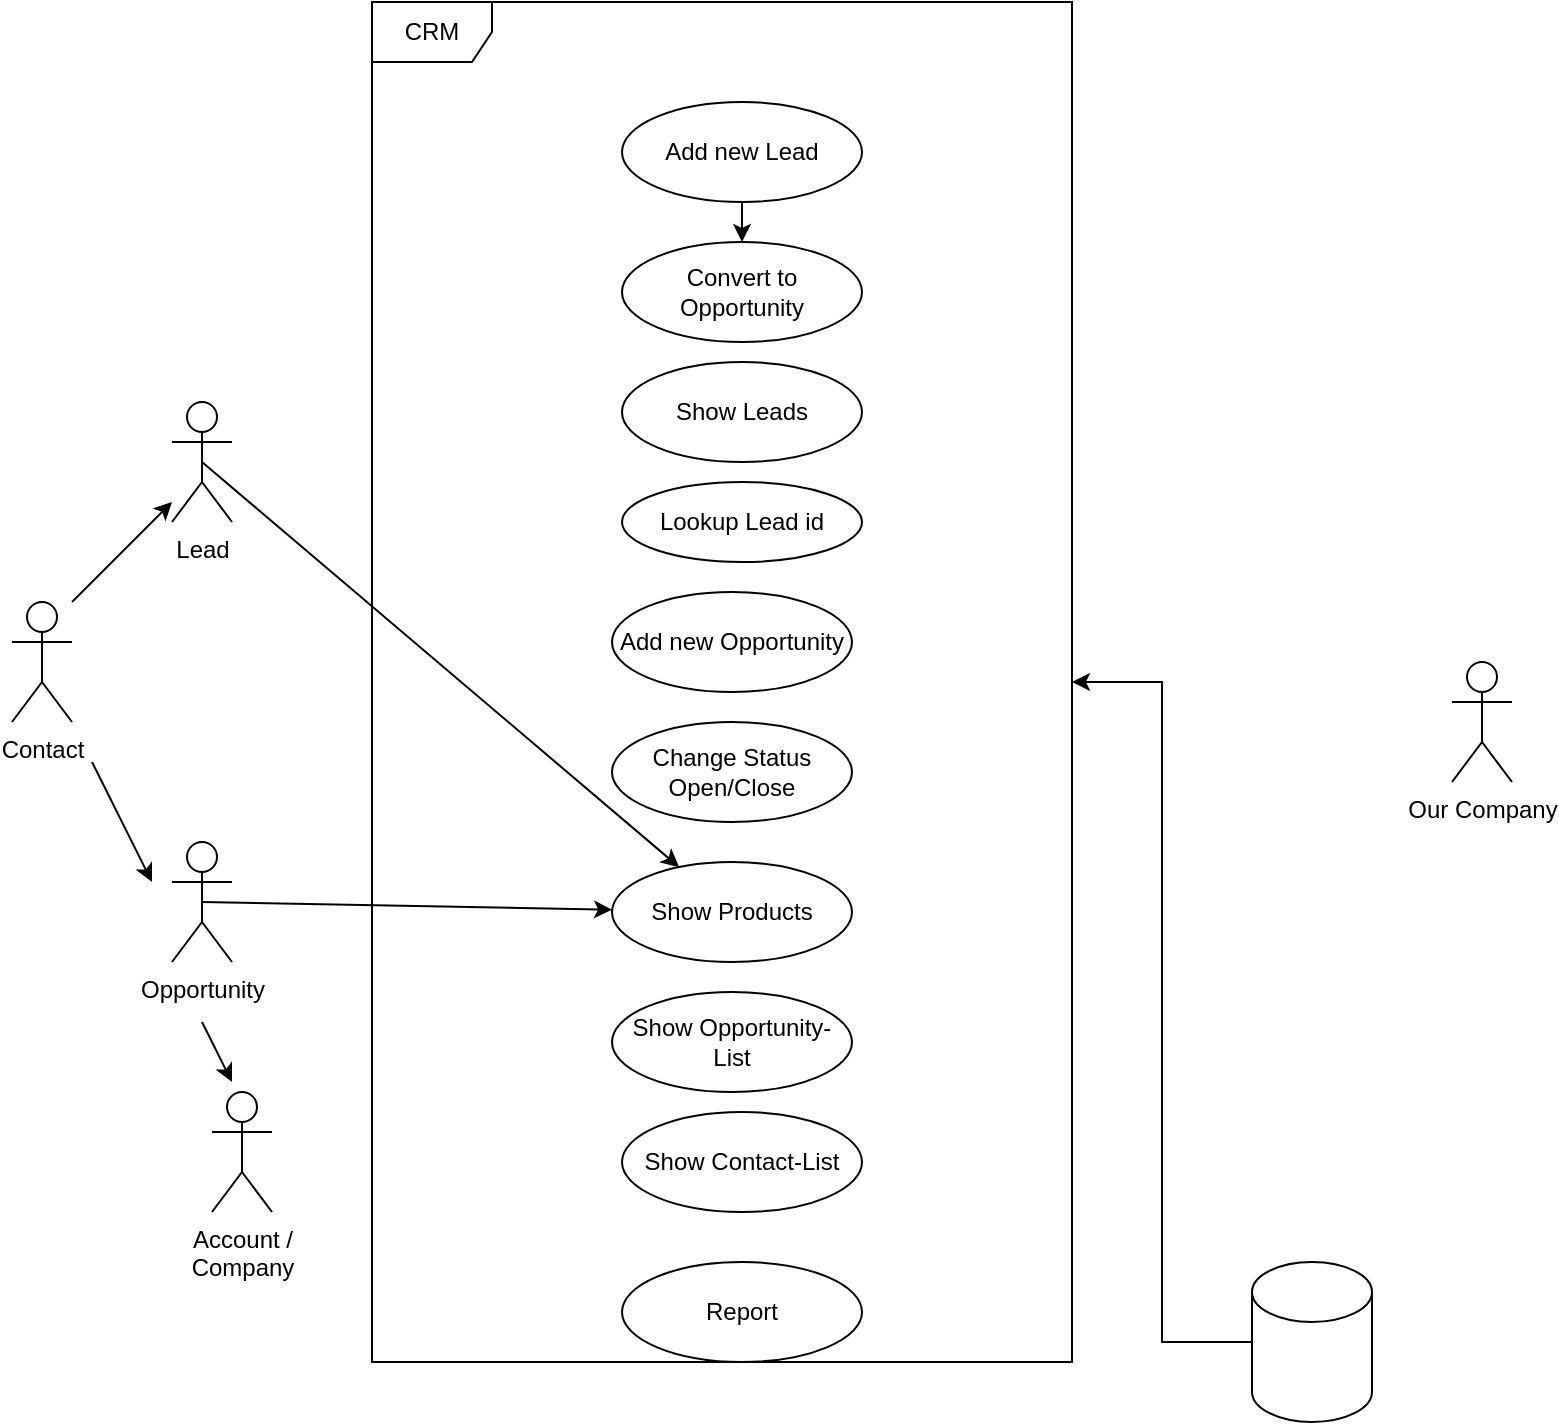 <mxfile version="14.6.13" type="device"><diagram id="xC-vOW-y_FnWOpV1j9T_" name="Seite-1"><mxGraphModel dx="1086" dy="806" grid="1" gridSize="10" guides="1" tooltips="1" connect="1" arrows="1" fold="1" page="1" pageScale="1" pageWidth="827" pageHeight="1169" math="0" shadow="0"><root><mxCell id="0"/><mxCell id="1" parent="0"/><mxCell id="jA6FAaFJSg091t-DWF3c-1" value="CRM" style="shape=umlFrame;whiteSpace=wrap;html=1;" parent="1" vertex="1"><mxGeometry x="200" y="40" width="350" height="680" as="geometry"/></mxCell><mxCell id="jA6FAaFJSg091t-DWF3c-24" style="edgeStyle=none;rounded=0;orthogonalLoop=1;jettySize=auto;html=1;exitX=0.5;exitY=0.5;exitDx=0;exitDy=0;exitPerimeter=0;" parent="1" source="jA6FAaFJSg091t-DWF3c-2" target="jA6FAaFJSg091t-DWF3c-17" edge="1"><mxGeometry relative="1" as="geometry"/></mxCell><mxCell id="jA6FAaFJSg091t-DWF3c-2" value="Lead" style="shape=umlActor;verticalLabelPosition=bottom;verticalAlign=top;html=1;" parent="1" vertex="1"><mxGeometry x="100" y="240" width="30" height="60" as="geometry"/></mxCell><mxCell id="jA6FAaFJSg091t-DWF3c-25" style="edgeStyle=none;rounded=0;orthogonalLoop=1;jettySize=auto;html=1;exitX=0.5;exitY=0.5;exitDx=0;exitDy=0;exitPerimeter=0;" parent="1" source="jA6FAaFJSg091t-DWF3c-3" target="jA6FAaFJSg091t-DWF3c-17" edge="1"><mxGeometry relative="1" as="geometry"/></mxCell><mxCell id="jA6FAaFJSg091t-DWF3c-28" style="edgeStyle=none;rounded=0;orthogonalLoop=1;jettySize=auto;html=1;exitX=0.5;exitY=0.5;exitDx=0;exitDy=0;exitPerimeter=0;entryX=0.5;entryY=0.5;entryDx=0;entryDy=0;entryPerimeter=0;" parent="1" source="jA6FAaFJSg091t-DWF3c-3" target="jA6FAaFJSg091t-DWF3c-3" edge="1"><mxGeometry relative="1" as="geometry"><mxPoint x="320" y="610" as="targetPoint"/></mxGeometry></mxCell><mxCell id="jA6FAaFJSg091t-DWF3c-3" value="Opportunity" style="shape=umlActor;verticalLabelPosition=bottom;verticalAlign=top;html=1;" parent="1" vertex="1"><mxGeometry x="100" y="460" width="30" height="60" as="geometry"/></mxCell><mxCell id="jA6FAaFJSg091t-DWF3c-5" value="Contact" style="shape=umlActor;verticalLabelPosition=bottom;verticalAlign=top;html=1;" parent="1" vertex="1"><mxGeometry x="20" y="340" width="30" height="60" as="geometry"/></mxCell><mxCell id="jA6FAaFJSg091t-DWF3c-6" value="Our Company" style="shape=umlActor;verticalLabelPosition=bottom;verticalAlign=top;html=1;" parent="1" vertex="1"><mxGeometry x="740" y="370" width="30" height="60" as="geometry"/></mxCell><mxCell id="jA6FAaFJSg091t-DWF3c-7" value="Add new Lead" style="ellipse;whiteSpace=wrap;html=1;" parent="1" vertex="1"><mxGeometry x="325" y="90" width="120" height="50" as="geometry"/></mxCell><mxCell id="jA6FAaFJSg091t-DWF3c-8" value="Convert to Opportunity" style="ellipse;whiteSpace=wrap;html=1;" parent="1" vertex="1"><mxGeometry x="325" y="160" width="120" height="50" as="geometry"/></mxCell><mxCell id="jA6FAaFJSg091t-DWF3c-10" value="" style="endArrow=classic;html=1;entryX=0.5;entryY=0;entryDx=0;entryDy=0;" parent="1" source="jA6FAaFJSg091t-DWF3c-7" target="jA6FAaFJSg091t-DWF3c-8" edge="1"><mxGeometry width="50" height="50" relative="1" as="geometry"><mxPoint x="390" y="440" as="sourcePoint"/><mxPoint x="440" y="390" as="targetPoint"/></mxGeometry></mxCell><mxCell id="jA6FAaFJSg091t-DWF3c-11" value="Show Leads" style="ellipse;whiteSpace=wrap;html=1;" parent="1" vertex="1"><mxGeometry x="325" y="220" width="120" height="50" as="geometry"/></mxCell><mxCell id="jA6FAaFJSg091t-DWF3c-12" value="Lookup Lead id&lt;br&gt;" style="ellipse;whiteSpace=wrap;html=1;" parent="1" vertex="1"><mxGeometry x="325" y="280" width="120" height="40" as="geometry"/></mxCell><mxCell id="jA6FAaFJSg091t-DWF3c-13" value="" style="endArrow=classic;html=1;" parent="1" edge="1"><mxGeometry width="50" height="50" relative="1" as="geometry"><mxPoint x="50" y="340" as="sourcePoint"/><mxPoint x="100" y="290" as="targetPoint"/></mxGeometry></mxCell><mxCell id="jA6FAaFJSg091t-DWF3c-14" value="" style="endArrow=classic;html=1;" parent="1" edge="1"><mxGeometry width="50" height="50" relative="1" as="geometry"><mxPoint x="60" y="420" as="sourcePoint"/><mxPoint x="90" y="480" as="targetPoint"/></mxGeometry></mxCell><mxCell id="jA6FAaFJSg091t-DWF3c-15" value="Add new Opportunity" style="ellipse;whiteSpace=wrap;html=1;" parent="1" vertex="1"><mxGeometry x="320" y="335" width="120" height="50" as="geometry"/></mxCell><mxCell id="jA6FAaFJSg091t-DWF3c-16" value="Change Status&lt;br&gt;Open/Close" style="ellipse;whiteSpace=wrap;html=1;" parent="1" vertex="1"><mxGeometry x="320" y="400" width="120" height="50" as="geometry"/></mxCell><mxCell id="jA6FAaFJSg091t-DWF3c-17" value="Show Products" style="ellipse;whiteSpace=wrap;html=1;" parent="1" vertex="1"><mxGeometry x="320" y="470" width="120" height="50" as="geometry"/></mxCell><mxCell id="jA6FAaFJSg091t-DWF3c-18" value="Account / &lt;br&gt;Company" style="shape=umlActor;verticalLabelPosition=bottom;verticalAlign=top;html=1;" parent="1" vertex="1"><mxGeometry x="120" y="585" width="30" height="60" as="geometry"/></mxCell><mxCell id="jA6FAaFJSg091t-DWF3c-19" value="" style="endArrow=classic;html=1;" parent="1" edge="1"><mxGeometry width="50" height="50" relative="1" as="geometry"><mxPoint x="115" y="550" as="sourcePoint"/><mxPoint x="130" y="580" as="targetPoint"/></mxGeometry></mxCell><mxCell id="jA6FAaFJSg091t-DWF3c-20" value="Show Opportunity-List" style="ellipse;whiteSpace=wrap;html=1;" parent="1" vertex="1"><mxGeometry x="320" y="535" width="120" height="50" as="geometry"/></mxCell><mxCell id="jA6FAaFJSg091t-DWF3c-21" value="Show Contact-List" style="ellipse;whiteSpace=wrap;html=1;" parent="1" vertex="1"><mxGeometry x="325" y="595" width="120" height="50" as="geometry"/></mxCell><mxCell id="AC6eKrvx3h8AG6tU31yp-3" style="edgeStyle=orthogonalEdgeStyle;rounded=0;orthogonalLoop=1;jettySize=auto;html=1;exitX=0;exitY=0.5;exitDx=0;exitDy=0;exitPerimeter=0;" edge="1" parent="1" source="AC6eKrvx3h8AG6tU31yp-1" target="jA6FAaFJSg091t-DWF3c-1"><mxGeometry relative="1" as="geometry"/></mxCell><mxCell id="AC6eKrvx3h8AG6tU31yp-1" value="" style="shape=cylinder3;whiteSpace=wrap;html=1;boundedLbl=1;backgroundOutline=1;size=15;" vertex="1" parent="1"><mxGeometry x="640" y="670" width="60" height="80" as="geometry"/></mxCell><mxCell id="AC6eKrvx3h8AG6tU31yp-2" value="Report" style="ellipse;whiteSpace=wrap;html=1;" vertex="1" parent="1"><mxGeometry x="325" y="670" width="120" height="50" as="geometry"/></mxCell></root></mxGraphModel></diagram></mxfile>